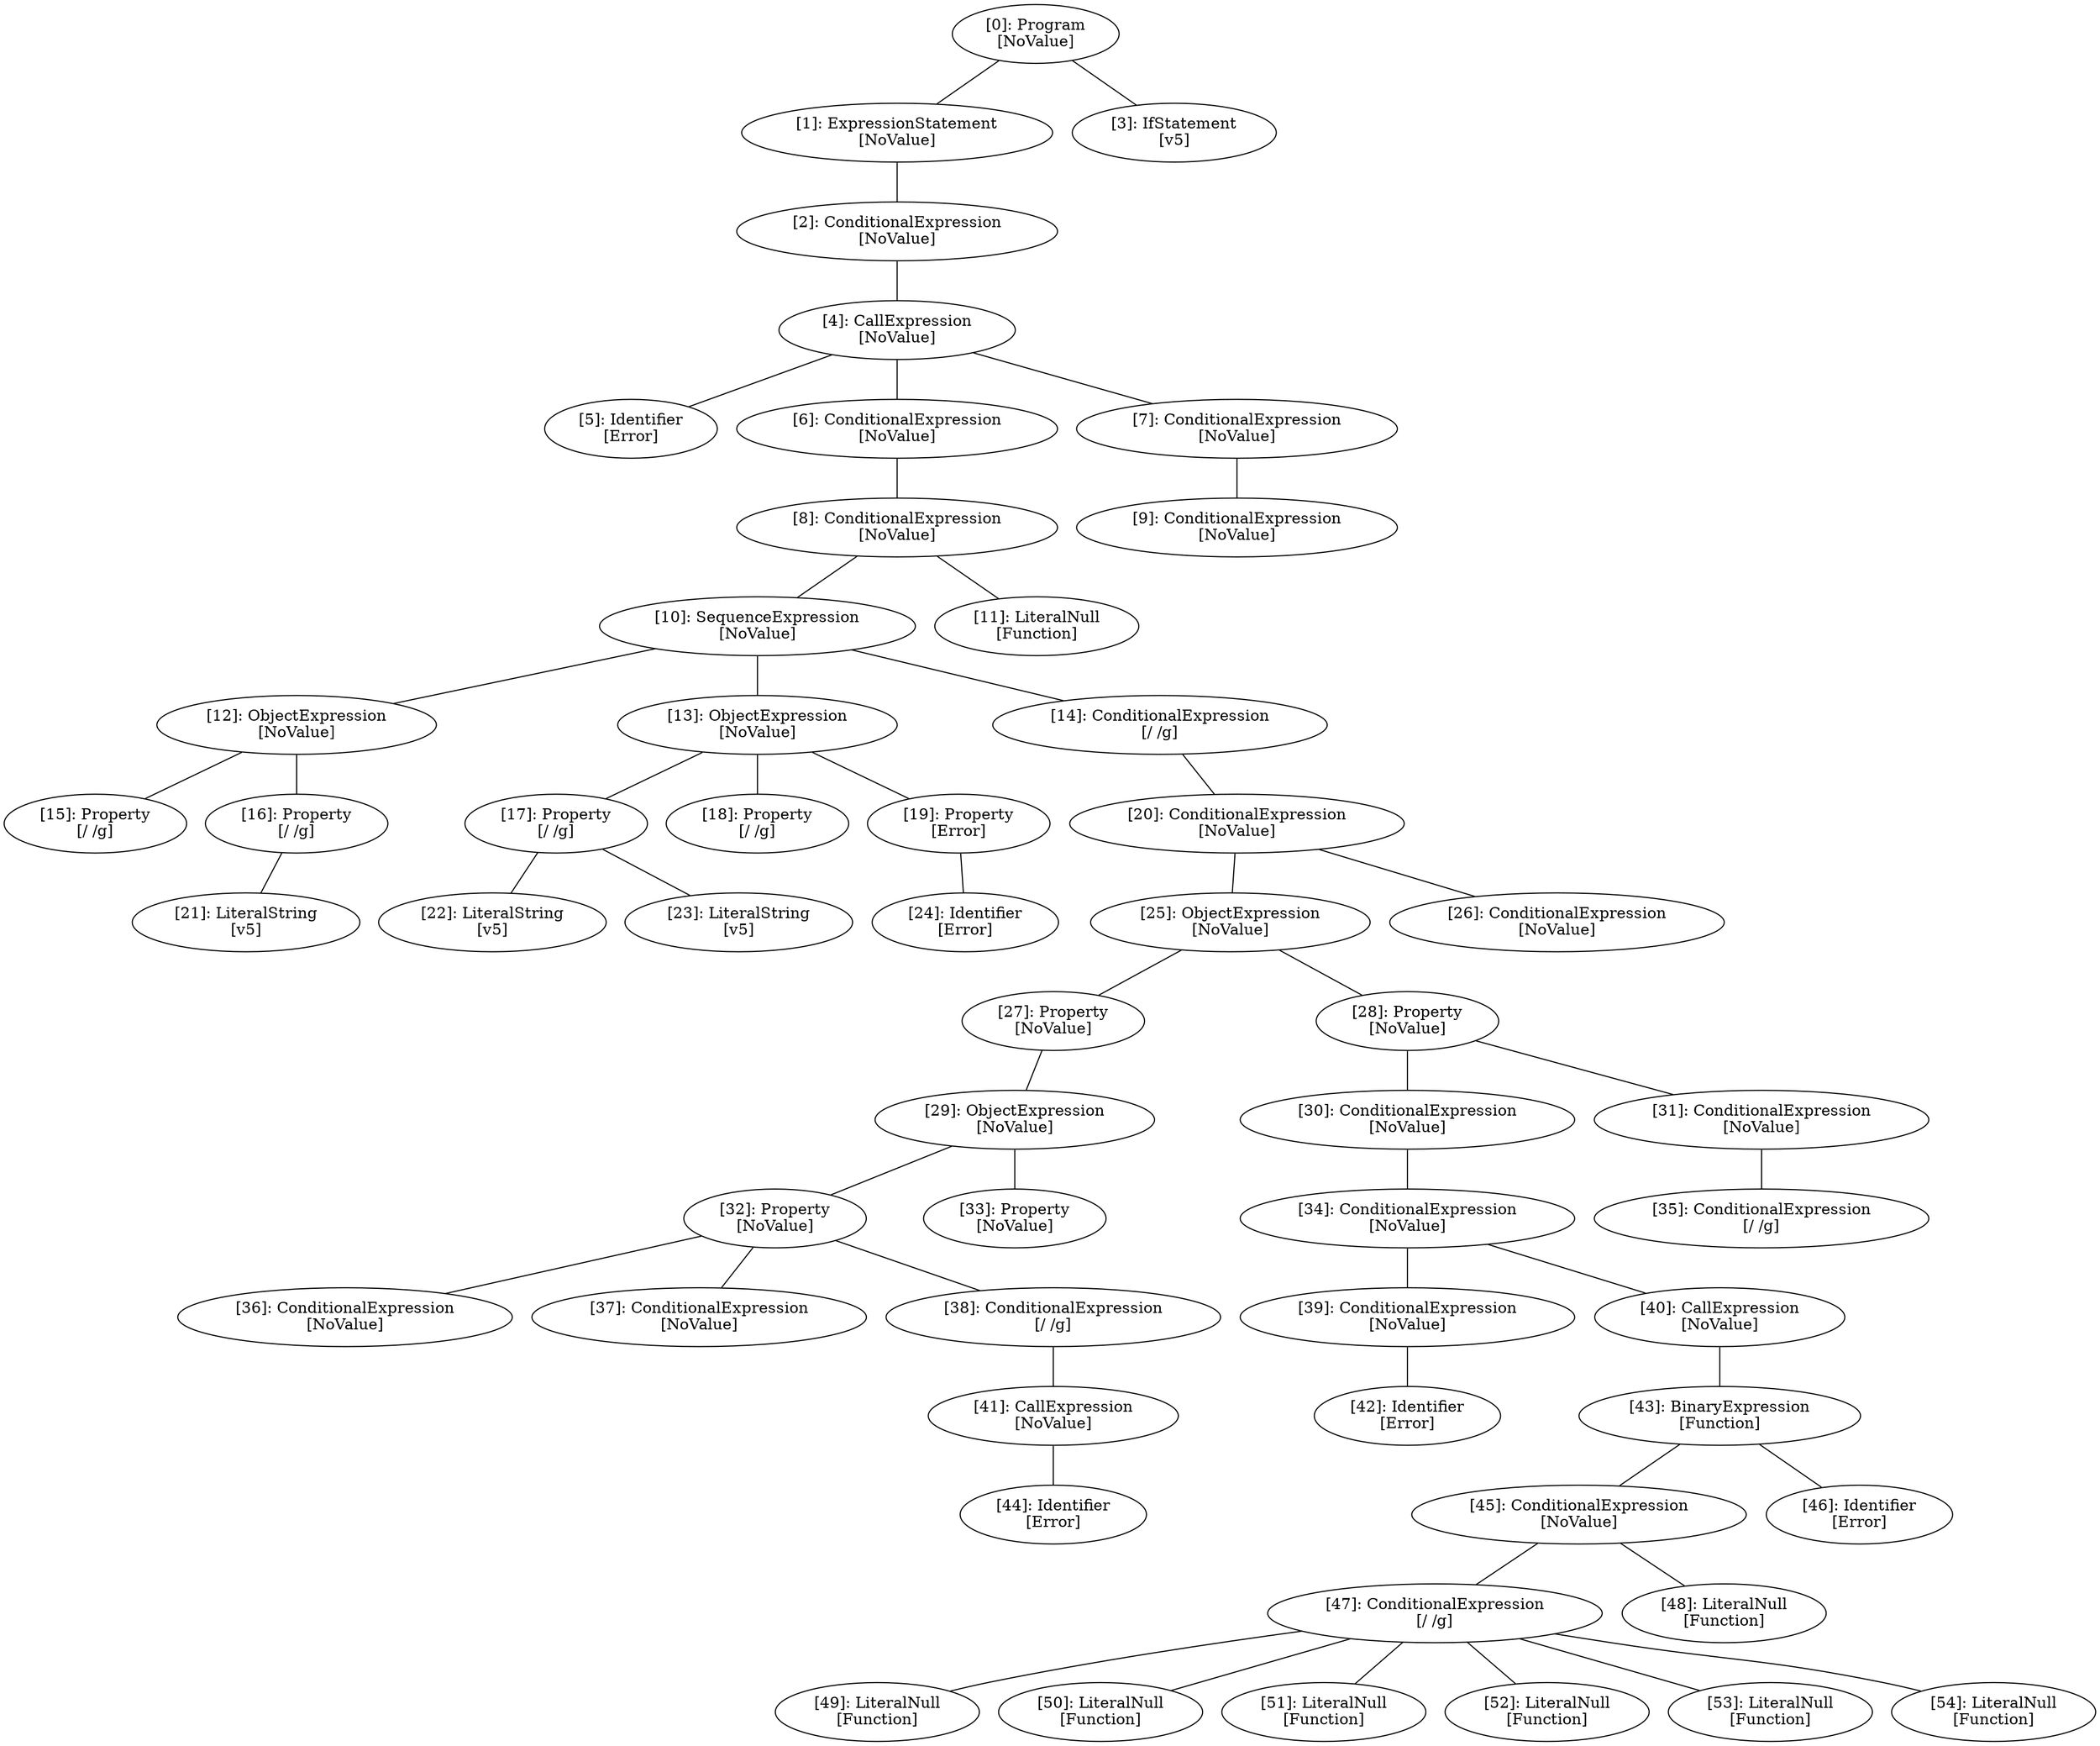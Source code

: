 // Result
graph {
	0 [label="[0]: Program
[NoValue]"]
	1 [label="[1]: ExpressionStatement
[NoValue]"]
	2 [label="[2]: ConditionalExpression
[NoValue]"]
	3 [label="[3]: IfStatement
[v5]"]
	4 [label="[4]: CallExpression
[NoValue]"]
	5 [label="[5]: Identifier
[Error]"]
	6 [label="[6]: ConditionalExpression
[NoValue]"]
	7 [label="[7]: ConditionalExpression
[NoValue]"]
	8 [label="[8]: ConditionalExpression
[NoValue]"]
	9 [label="[9]: ConditionalExpression
[NoValue]"]
	10 [label="[10]: SequenceExpression
[NoValue]"]
	11 [label="[11]: LiteralNull
[Function]"]
	12 [label="[12]: ObjectExpression
[NoValue]"]
	13 [label="[13]: ObjectExpression
[NoValue]"]
	14 [label="[14]: ConditionalExpression
[/ /g]"]
	15 [label="[15]: Property
[/ /g]"]
	16 [label="[16]: Property
[/ /g]"]
	17 [label="[17]: Property
[/ /g]"]
	18 [label="[18]: Property
[/ /g]"]
	19 [label="[19]: Property
[Error]"]
	20 [label="[20]: ConditionalExpression
[NoValue]"]
	21 [label="[21]: LiteralString
[v5]"]
	22 [label="[22]: LiteralString
[v5]"]
	23 [label="[23]: LiteralString
[v5]"]
	24 [label="[24]: Identifier
[Error]"]
	25 [label="[25]: ObjectExpression
[NoValue]"]
	26 [label="[26]: ConditionalExpression
[NoValue]"]
	27 [label="[27]: Property
[NoValue]"]
	28 [label="[28]: Property
[NoValue]"]
	29 [label="[29]: ObjectExpression
[NoValue]"]
	30 [label="[30]: ConditionalExpression
[NoValue]"]
	31 [label="[31]: ConditionalExpression
[NoValue]"]
	32 [label="[32]: Property
[NoValue]"]
	33 [label="[33]: Property
[NoValue]"]
	34 [label="[34]: ConditionalExpression
[NoValue]"]
	35 [label="[35]: ConditionalExpression
[/ /g]"]
	36 [label="[36]: ConditionalExpression
[NoValue]"]
	37 [label="[37]: ConditionalExpression
[NoValue]"]
	38 [label="[38]: ConditionalExpression
[/ /g]"]
	39 [label="[39]: ConditionalExpression
[NoValue]"]
	40 [label="[40]: CallExpression
[NoValue]"]
	41 [label="[41]: CallExpression
[NoValue]"]
	42 [label="[42]: Identifier
[Error]"]
	43 [label="[43]: BinaryExpression
[Function]"]
	44 [label="[44]: Identifier
[Error]"]
	45 [label="[45]: ConditionalExpression
[NoValue]"]
	46 [label="[46]: Identifier
[Error]"]
	47 [label="[47]: ConditionalExpression
[/ /g]"]
	48 [label="[48]: LiteralNull
[Function]"]
	49 [label="[49]: LiteralNull
[Function]"]
	50 [label="[50]: LiteralNull
[Function]"]
	51 [label="[51]: LiteralNull
[Function]"]
	52 [label="[52]: LiteralNull
[Function]"]
	53 [label="[53]: LiteralNull
[Function]"]
	54 [label="[54]: LiteralNull
[Function]"]
	0 -- 1
	0 -- 3
	1 -- 2
	2 -- 4
	4 -- 5
	4 -- 6
	4 -- 7
	6 -- 8
	7 -- 9
	8 -- 10
	8 -- 11
	10 -- 12
	10 -- 13
	10 -- 14
	12 -- 15
	12 -- 16
	13 -- 17
	13 -- 18
	13 -- 19
	14 -- 20
	16 -- 21
	17 -- 22
	17 -- 23
	19 -- 24
	20 -- 25
	20 -- 26
	25 -- 27
	25 -- 28
	27 -- 29
	28 -- 30
	28 -- 31
	29 -- 32
	29 -- 33
	30 -- 34
	31 -- 35
	32 -- 36
	32 -- 37
	32 -- 38
	34 -- 39
	34 -- 40
	38 -- 41
	39 -- 42
	40 -- 43
	41 -- 44
	43 -- 45
	43 -- 46
	45 -- 47
	45 -- 48
	47 -- 49
	47 -- 50
	47 -- 51
	47 -- 52
	47 -- 53
	47 -- 54
}
